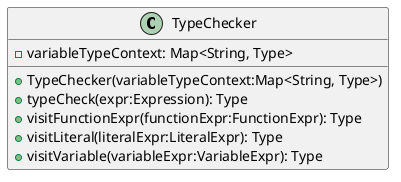 @startuml

    class TypeChecker {
        -variableTypeContext: Map<String, Type>
        +TypeChecker(variableTypeContext:Map<String, Type>)
        +typeCheck(expr:Expression): Type
        +visitFunctionExpr(functionExpr:FunctionExpr): Type
        +visitLiteral(literalExpr:LiteralExpr): Type
        +visitVariable(variableExpr:VariableExpr): Type
    }

@enduml
